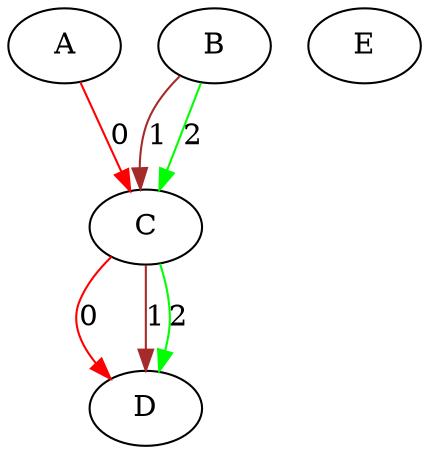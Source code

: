 digraph "G" {
A [id=0];
B [id=1];
C [id=2];
D [id=3];
E [id=4];
A -> C  [color=red, key=0, label=0];
B -> C  [color=brown, key=0, label=1];
B -> C  [color=green, key=1, label=2];
C -> D  [color=red, key=0, label=0];
C -> D  [color=brown, key=1, label=1];
C -> D  [color=green, key=2, label=2];
}
